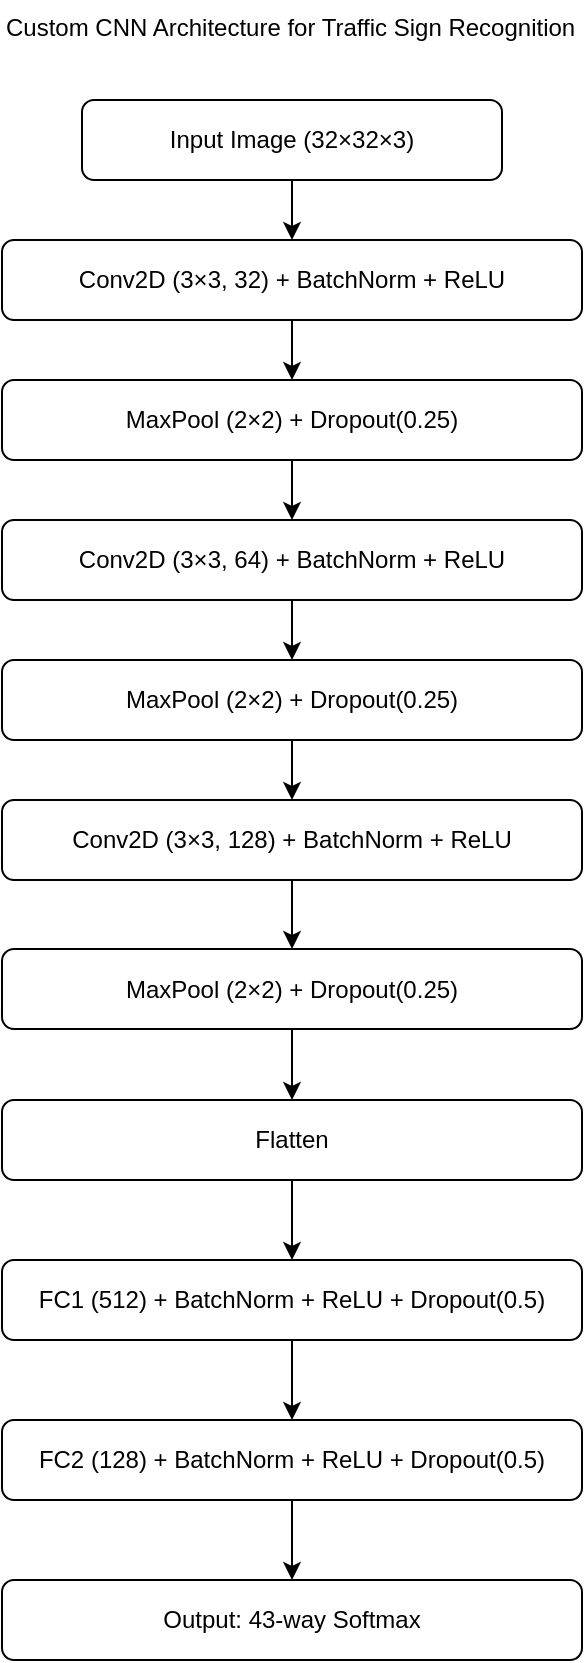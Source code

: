 <mxfile version="28.0.6">
  <diagram id="C5RBs43oDa-KdzZeNtuy" name="Page-1">
    <mxGraphModel dx="567" dy="859" grid="1" gridSize="10" guides="1" tooltips="1" connect="1" arrows="1" fold="1" page="1" pageScale="1" pageWidth="827" pageHeight="1169" math="0" shadow="0">
      <root>
        <mxCell id="WIyWlLk6GJQsqaUBKTNV-0" />
        <mxCell id="WIyWlLk6GJQsqaUBKTNV-1" parent="WIyWlLk6GJQsqaUBKTNV-0" />
        <mxCell id="DTJNCJ_yFgwHsp0HSej9-0" value="Input Image (&lt;span style=&quot;forced-color-adjust: none;&quot; class=&quot;s1&quot;&gt;32&lt;/span&gt;×&lt;span style=&quot;forced-color-adjust: none;&quot; class=&quot;s1&quot;&gt;32&lt;/span&gt;×&lt;span style=&quot;forced-color-adjust: none;&quot; class=&quot;s1&quot;&gt;3&lt;/span&gt;)" style="rounded=1;whiteSpace=wrap;html=1;" vertex="1" parent="WIyWlLk6GJQsqaUBKTNV-1">
          <mxGeometry x="320" y="120" width="210" height="40" as="geometry" />
        </mxCell>
        <mxCell id="DTJNCJ_yFgwHsp0HSej9-16" style="edgeStyle=orthogonalEdgeStyle;rounded=0;orthogonalLoop=1;jettySize=auto;html=1;exitX=0.5;exitY=1;exitDx=0;exitDy=0;entryX=0.5;entryY=0;entryDx=0;entryDy=0;" edge="1" parent="WIyWlLk6GJQsqaUBKTNV-1" source="DTJNCJ_yFgwHsp0HSej9-1" target="DTJNCJ_yFgwHsp0HSej9-3">
          <mxGeometry relative="1" as="geometry" />
        </mxCell>
        <mxCell id="DTJNCJ_yFgwHsp0HSej9-1" value="&lt;p class=&quot;p1&quot;&gt;Conv2D (&lt;span class=&quot;s1&quot;&gt;3&lt;/span&gt;×&lt;span class=&quot;s1&quot;&gt;3&lt;/span&gt;, &lt;span class=&quot;s1&quot;&gt;32&lt;/span&gt;) + BatchNorm + ReLU&lt;/p&gt;" style="rounded=1;whiteSpace=wrap;html=1;" vertex="1" parent="WIyWlLk6GJQsqaUBKTNV-1">
          <mxGeometry x="280" y="190" width="290" height="40" as="geometry" />
        </mxCell>
        <mxCell id="DTJNCJ_yFgwHsp0HSej9-2" value="Custom CNN Architecture &lt;span class=&quot;s1&quot;&gt;for&lt;/span&gt; Traffic Sign Recognition" style="text;whiteSpace=wrap;html=1;" vertex="1" parent="WIyWlLk6GJQsqaUBKTNV-1">
          <mxGeometry x="280" y="70" width="290" height="30" as="geometry" />
        </mxCell>
        <mxCell id="DTJNCJ_yFgwHsp0HSej9-17" style="edgeStyle=orthogonalEdgeStyle;rounded=0;orthogonalLoop=1;jettySize=auto;html=1;exitX=0.5;exitY=1;exitDx=0;exitDy=0;entryX=0.5;entryY=0;entryDx=0;entryDy=0;" edge="1" parent="WIyWlLk6GJQsqaUBKTNV-1" source="DTJNCJ_yFgwHsp0HSej9-3" target="DTJNCJ_yFgwHsp0HSej9-4">
          <mxGeometry relative="1" as="geometry" />
        </mxCell>
        <mxCell id="DTJNCJ_yFgwHsp0HSej9-3" value="&lt;p class=&quot;p1&quot;&gt;&lt;span style=&quot;background-color: transparent; color: light-dark(rgb(0, 0, 0), rgb(255, 255, 255));&quot;&gt;MaxPool (&lt;/span&gt;&lt;span style=&quot;background-color: transparent; color: light-dark(rgb(0, 0, 0), rgb(255, 255, 255));&quot; class=&quot;s1&quot;&gt;2&lt;/span&gt;&lt;span style=&quot;background-color: transparent; color: light-dark(rgb(0, 0, 0), rgb(255, 255, 255));&quot;&gt;×&lt;/span&gt;&lt;span style=&quot;background-color: transparent; color: light-dark(rgb(0, 0, 0), rgb(255, 255, 255));&quot; class=&quot;s1&quot;&gt;2&lt;/span&gt;&lt;span style=&quot;background-color: transparent; color: light-dark(rgb(0, 0, 0), rgb(255, 255, 255));&quot;&gt;) + Dropout(&lt;/span&gt;&lt;span style=&quot;background-color: transparent; color: light-dark(rgb(0, 0, 0), rgb(255, 255, 255));&quot; class=&quot;s1&quot;&gt;0.25&lt;/span&gt;&lt;span style=&quot;background-color: transparent; color: light-dark(rgb(0, 0, 0), rgb(255, 255, 255));&quot;&gt;)&lt;/span&gt;&lt;/p&gt;" style="rounded=1;whiteSpace=wrap;html=1;" vertex="1" parent="WIyWlLk6GJQsqaUBKTNV-1">
          <mxGeometry x="280" y="260" width="290" height="40" as="geometry" />
        </mxCell>
        <mxCell id="DTJNCJ_yFgwHsp0HSej9-18" style="edgeStyle=orthogonalEdgeStyle;rounded=0;orthogonalLoop=1;jettySize=auto;html=1;exitX=0.5;exitY=1;exitDx=0;exitDy=0;entryX=0.5;entryY=0;entryDx=0;entryDy=0;" edge="1" parent="WIyWlLk6GJQsqaUBKTNV-1" source="DTJNCJ_yFgwHsp0HSej9-4" target="DTJNCJ_yFgwHsp0HSej9-5">
          <mxGeometry relative="1" as="geometry" />
        </mxCell>
        <mxCell id="DTJNCJ_yFgwHsp0HSej9-4" value="&lt;p class=&quot;p1&quot;&gt;&lt;span style=&quot;background-color: transparent; color: light-dark(rgb(0, 0, 0), rgb(255, 255, 255));&quot;&gt;Conv2D (&lt;/span&gt;&lt;span style=&quot;background-color: transparent; color: light-dark(rgb(0, 0, 0), rgb(255, 255, 255));&quot; class=&quot;s1&quot;&gt;3&lt;/span&gt;&lt;span style=&quot;background-color: transparent; color: light-dark(rgb(0, 0, 0), rgb(255, 255, 255));&quot;&gt;×&lt;/span&gt;&lt;span style=&quot;background-color: transparent; color: light-dark(rgb(0, 0, 0), rgb(255, 255, 255));&quot; class=&quot;s1&quot;&gt;3&lt;/span&gt;&lt;span style=&quot;background-color: transparent; color: light-dark(rgb(0, 0, 0), rgb(255, 255, 255));&quot;&gt;, &lt;/span&gt;&lt;span style=&quot;background-color: transparent; color: light-dark(rgb(0, 0, 0), rgb(255, 255, 255));&quot; class=&quot;s1&quot;&gt;64&lt;/span&gt;&lt;span style=&quot;background-color: transparent; color: light-dark(rgb(0, 0, 0), rgb(255, 255, 255));&quot;&gt;) + BatchNorm + ReLU&lt;/span&gt;&lt;/p&gt;" style="rounded=1;whiteSpace=wrap;html=1;" vertex="1" parent="WIyWlLk6GJQsqaUBKTNV-1">
          <mxGeometry x="280" y="330" width="290" height="40" as="geometry" />
        </mxCell>
        <mxCell id="DTJNCJ_yFgwHsp0HSej9-19" style="edgeStyle=orthogonalEdgeStyle;rounded=0;orthogonalLoop=1;jettySize=auto;html=1;exitX=0.5;exitY=1;exitDx=0;exitDy=0;entryX=0.5;entryY=0;entryDx=0;entryDy=0;" edge="1" parent="WIyWlLk6GJQsqaUBKTNV-1" source="DTJNCJ_yFgwHsp0HSej9-5" target="DTJNCJ_yFgwHsp0HSej9-6">
          <mxGeometry relative="1" as="geometry" />
        </mxCell>
        <mxCell id="DTJNCJ_yFgwHsp0HSej9-5" value="&lt;p class=&quot;p1&quot;&gt;MaxPool (2×2) + Dropout(0.25)&lt;/p&gt;" style="rounded=1;whiteSpace=wrap;html=1;" vertex="1" parent="WIyWlLk6GJQsqaUBKTNV-1">
          <mxGeometry x="280" y="400" width="290" height="40" as="geometry" />
        </mxCell>
        <mxCell id="DTJNCJ_yFgwHsp0HSej9-20" style="edgeStyle=orthogonalEdgeStyle;rounded=0;orthogonalLoop=1;jettySize=auto;html=1;exitX=0.5;exitY=1;exitDx=0;exitDy=0;entryX=0.5;entryY=0;entryDx=0;entryDy=0;" edge="1" parent="WIyWlLk6GJQsqaUBKTNV-1" source="DTJNCJ_yFgwHsp0HSej9-6" target="DTJNCJ_yFgwHsp0HSej9-9">
          <mxGeometry relative="1" as="geometry" />
        </mxCell>
        <mxCell id="DTJNCJ_yFgwHsp0HSej9-6" value="&lt;p class=&quot;p1&quot;&gt;Conv2D (3×3, 128) + BatchNorm + ReLU&lt;/p&gt;" style="rounded=1;whiteSpace=wrap;html=1;" vertex="1" parent="WIyWlLk6GJQsqaUBKTNV-1">
          <mxGeometry x="280" y="470" width="290" height="40" as="geometry" />
        </mxCell>
        <mxCell id="DTJNCJ_yFgwHsp0HSej9-21" style="edgeStyle=orthogonalEdgeStyle;rounded=0;orthogonalLoop=1;jettySize=auto;html=1;exitX=0.5;exitY=1;exitDx=0;exitDy=0;entryX=0.5;entryY=0;entryDx=0;entryDy=0;" edge="1" parent="WIyWlLk6GJQsqaUBKTNV-1" source="DTJNCJ_yFgwHsp0HSej9-9" target="DTJNCJ_yFgwHsp0HSej9-10">
          <mxGeometry relative="1" as="geometry" />
        </mxCell>
        <mxCell id="DTJNCJ_yFgwHsp0HSej9-9" value="&lt;p class=&quot;p1&quot;&gt;MaxPool (2×2) + Dropout(0.25)&lt;/p&gt;" style="rounded=1;whiteSpace=wrap;html=1;" vertex="1" parent="WIyWlLk6GJQsqaUBKTNV-1">
          <mxGeometry x="280" y="544.5" width="290" height="40" as="geometry" />
        </mxCell>
        <mxCell id="DTJNCJ_yFgwHsp0HSej9-22" style="edgeStyle=orthogonalEdgeStyle;rounded=0;orthogonalLoop=1;jettySize=auto;html=1;exitX=0.5;exitY=1;exitDx=0;exitDy=0;entryX=0.5;entryY=0;entryDx=0;entryDy=0;" edge="1" parent="WIyWlLk6GJQsqaUBKTNV-1" source="DTJNCJ_yFgwHsp0HSej9-10" target="DTJNCJ_yFgwHsp0HSej9-11">
          <mxGeometry relative="1" as="geometry" />
        </mxCell>
        <mxCell id="DTJNCJ_yFgwHsp0HSej9-10" value="&lt;p class=&quot;p1&quot;&gt;Flatten&lt;/p&gt;" style="rounded=1;whiteSpace=wrap;html=1;" vertex="1" parent="WIyWlLk6GJQsqaUBKTNV-1">
          <mxGeometry x="280" y="620" width="290" height="40" as="geometry" />
        </mxCell>
        <mxCell id="DTJNCJ_yFgwHsp0HSej9-23" style="edgeStyle=orthogonalEdgeStyle;rounded=0;orthogonalLoop=1;jettySize=auto;html=1;exitX=0.5;exitY=1;exitDx=0;exitDy=0;entryX=0.5;entryY=0;entryDx=0;entryDy=0;" edge="1" parent="WIyWlLk6GJQsqaUBKTNV-1" source="DTJNCJ_yFgwHsp0HSej9-11" target="DTJNCJ_yFgwHsp0HSej9-12">
          <mxGeometry relative="1" as="geometry" />
        </mxCell>
        <mxCell id="DTJNCJ_yFgwHsp0HSej9-11" value="&lt;p class=&quot;p1&quot;&gt;&lt;span style=&quot;background-color: transparent; color: light-dark(rgb(0, 0, 0), rgb(255, 255, 255));&quot;&gt;FC1 (&lt;/span&gt;&lt;span style=&quot;background-color: transparent; color: light-dark(rgb(0, 0, 0), rgb(255, 255, 255));&quot; class=&quot;s1&quot;&gt;512&lt;/span&gt;&lt;span style=&quot;background-color: transparent; color: light-dark(rgb(0, 0, 0), rgb(255, 255, 255));&quot;&gt;) + BatchNorm + ReLU + Dropout(&lt;/span&gt;&lt;span style=&quot;background-color: transparent; color: light-dark(rgb(0, 0, 0), rgb(255, 255, 255));&quot; class=&quot;s1&quot;&gt;0.5&lt;/span&gt;&lt;span style=&quot;background-color: transparent; color: light-dark(rgb(0, 0, 0), rgb(255, 255, 255));&quot;&gt;)&lt;/span&gt;&lt;/p&gt;" style="rounded=1;whiteSpace=wrap;html=1;" vertex="1" parent="WIyWlLk6GJQsqaUBKTNV-1">
          <mxGeometry x="280" y="700" width="290" height="40" as="geometry" />
        </mxCell>
        <mxCell id="DTJNCJ_yFgwHsp0HSej9-24" style="edgeStyle=orthogonalEdgeStyle;rounded=0;orthogonalLoop=1;jettySize=auto;html=1;exitX=0.5;exitY=1;exitDx=0;exitDy=0;entryX=0.5;entryY=0;entryDx=0;entryDy=0;" edge="1" parent="WIyWlLk6GJQsqaUBKTNV-1" source="DTJNCJ_yFgwHsp0HSej9-12" target="DTJNCJ_yFgwHsp0HSej9-13">
          <mxGeometry relative="1" as="geometry" />
        </mxCell>
        <mxCell id="DTJNCJ_yFgwHsp0HSej9-12" value="&lt;p class=&quot;p1&quot;&gt;FC2 (128) + BatchNorm + ReLU + Dropout(0.5)&lt;/p&gt;" style="rounded=1;whiteSpace=wrap;html=1;" vertex="1" parent="WIyWlLk6GJQsqaUBKTNV-1">
          <mxGeometry x="280" y="780" width="290" height="40" as="geometry" />
        </mxCell>
        <mxCell id="DTJNCJ_yFgwHsp0HSej9-13" value="&lt;p class=&quot;p1&quot;&gt;Output: 43-way Softmax&lt;/p&gt;" style="rounded=1;whiteSpace=wrap;html=1;" vertex="1" parent="WIyWlLk6GJQsqaUBKTNV-1">
          <mxGeometry x="280" y="860" width="290" height="40" as="geometry" />
        </mxCell>
        <mxCell id="DTJNCJ_yFgwHsp0HSej9-15" value="" style="endArrow=classic;html=1;rounded=0;exitX=0.5;exitY=1;exitDx=0;exitDy=0;entryX=0.5;entryY=0;entryDx=0;entryDy=0;" edge="1" parent="WIyWlLk6GJQsqaUBKTNV-1" source="DTJNCJ_yFgwHsp0HSej9-0" target="DTJNCJ_yFgwHsp0HSej9-1">
          <mxGeometry width="50" height="50" relative="1" as="geometry">
            <mxPoint x="450" y="440" as="sourcePoint" />
            <mxPoint x="500" y="390" as="targetPoint" />
          </mxGeometry>
        </mxCell>
      </root>
    </mxGraphModel>
  </diagram>
</mxfile>
